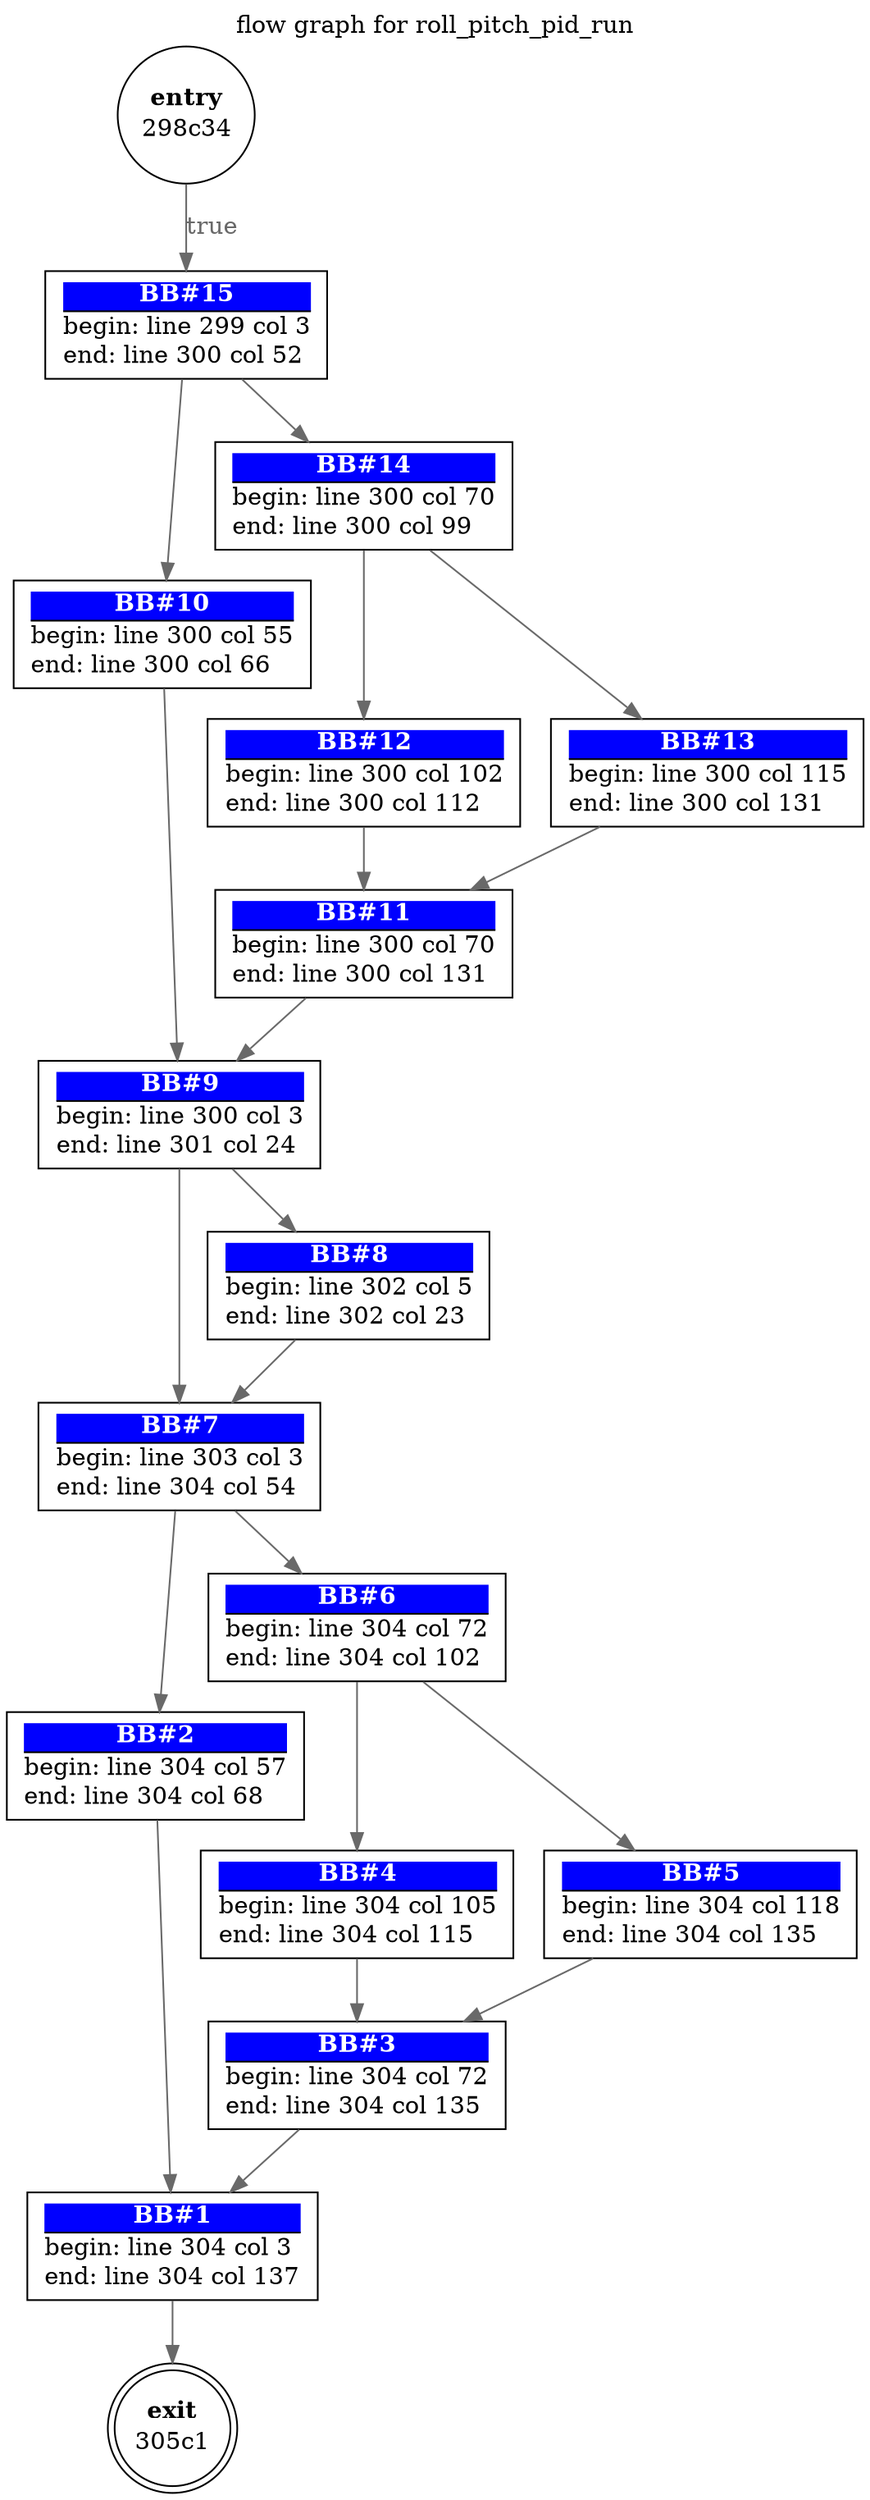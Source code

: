 digraph rollpitchpidrun{ 
  label="flow graph for roll_pitch_pid_run"
  labelloc="t"
  0 [label=<<TABLE border="0" cellborder="0" cellpadding="0"><TR><TD border="0" bgcolor="#ffffff" sides="b"><FONT color="#000000"><B>exit</B></FONT></TD></TR><TR><TD>305c1</TD></TR></TABLE>>, shape=doublecircle, margin=0]
  1 [label=<<TABLE border="0" cellborder="0" cellpadding="0"><TR><TD border="1" bgcolor="#0000ff" sides="b"><FONT color="#ffffff"><B>BB#1</B></FONT></TD></TR><TR><TD align="left">begin: line 304 col 3</TD></TR><TR><TD align="left">end: line 304 col 137</TD></TR></TABLE>>, shape=box]
  1->0[label="" fontcolor=dimgray color=dimgray]
  2 [label=<<TABLE border="0" cellborder="0" cellpadding="0"><TR><TD border="1" bgcolor="#0000ff" sides="b"><FONT color="#ffffff"><B>BB#2</B></FONT></TD></TR><TR><TD align="left">begin: line 304 col 57</TD></TR><TR><TD align="left">end: line 304 col 68</TD></TR></TABLE>>, shape=box]
  2->1[label="" fontcolor=dimgray color=dimgray]
  3 [label=<<TABLE border="0" cellborder="0" cellpadding="0"><TR><TD border="1" bgcolor="#0000ff" sides="b"><FONT color="#ffffff"><B>BB#3</B></FONT></TD></TR><TR><TD align="left">begin: line 304 col 72</TD></TR><TR><TD align="left">end: line 304 col 135</TD></TR></TABLE>>, shape=box]
  3->1[label="" fontcolor=dimgray color=dimgray]
  4 [label=<<TABLE border="0" cellborder="0" cellpadding="0"><TR><TD border="1" bgcolor="#0000ff" sides="b"><FONT color="#ffffff"><B>BB#4</B></FONT></TD></TR><TR><TD align="left">begin: line 304 col 105</TD></TR><TR><TD align="left">end: line 304 col 115</TD></TR></TABLE>>, shape=box]
  4->3[label="" fontcolor=dimgray color=dimgray]
  5 [label=<<TABLE border="0" cellborder="0" cellpadding="0"><TR><TD border="1" bgcolor="#0000ff" sides="b"><FONT color="#ffffff"><B>BB#5</B></FONT></TD></TR><TR><TD align="left">begin: line 304 col 118</TD></TR><TR><TD align="left">end: line 304 col 135</TD></TR></TABLE>>, shape=box]
  5->3[label="" fontcolor=dimgray color=dimgray]
  6 [label=<<TABLE border="0" cellborder="0" cellpadding="0"><TR><TD border="1" bgcolor="#0000ff" sides="b"><FONT color="#ffffff"><B>BB#6</B></FONT></TD></TR><TR><TD align="left">begin: line 304 col 72</TD></TR><TR><TD align="left">end: line 304 col 102</TD></TR></TABLE>>, shape=box]
  6->4[label="" fontcolor=dimgray color=dimgray]
  6->5[label="" fontcolor=dimgray color=dimgray]
  7 [label=<<TABLE border="0" cellborder="0" cellpadding="0"><TR><TD border="1" bgcolor="#0000ff" sides="b"><FONT color="#ffffff"><B>BB#7</B></FONT></TD></TR><TR><TD align="left">begin: line 303 col 3</TD></TR><TR><TD align="left">end: line 304 col 54</TD></TR></TABLE>>, shape=box]
  7->2[label="" fontcolor=dimgray color=dimgray]
  7->6[label="" fontcolor=dimgray color=dimgray]
  8 [label=<<TABLE border="0" cellborder="0" cellpadding="0"><TR><TD border="1" bgcolor="#0000ff" sides="b"><FONT color="#ffffff"><B>BB#8</B></FONT></TD></TR><TR><TD align="left">begin: line 302 col 5</TD></TR><TR><TD align="left">end: line 302 col 23</TD></TR></TABLE>>, shape=box]
  8->7[label="" fontcolor=dimgray color=dimgray]
  9 [label=<<TABLE border="0" cellborder="0" cellpadding="0"><TR><TD border="1" bgcolor="#0000ff" sides="b"><FONT color="#ffffff"><B>BB#9</B></FONT></TD></TR><TR><TD align="left">begin: line 300 col 3</TD></TR><TR><TD align="left">end: line 301 col 24</TD></TR></TABLE>>, shape=box]
  9->8[label="" fontcolor=dimgray color=dimgray]
  9->7[label="" fontcolor=dimgray color=dimgray]
  10 [label=<<TABLE border="0" cellborder="0" cellpadding="0"><TR><TD border="1" bgcolor="#0000ff" sides="b"><FONT color="#ffffff"><B>BB#10</B></FONT></TD></TR><TR><TD align="left">begin: line 300 col 55</TD></TR><TR><TD align="left">end: line 300 col 66</TD></TR></TABLE>>, shape=box]
  10->9[label="" fontcolor=dimgray color=dimgray]
  11 [label=<<TABLE border="0" cellborder="0" cellpadding="0"><TR><TD border="1" bgcolor="#0000ff" sides="b"><FONT color="#ffffff"><B>BB#11</B></FONT></TD></TR><TR><TD align="left">begin: line 300 col 70</TD></TR><TR><TD align="left">end: line 300 col 131</TD></TR></TABLE>>, shape=box]
  11->9[label="" fontcolor=dimgray color=dimgray]
  12 [label=<<TABLE border="0" cellborder="0" cellpadding="0"><TR><TD border="1" bgcolor="#0000ff" sides="b"><FONT color="#ffffff"><B>BB#12</B></FONT></TD></TR><TR><TD align="left">begin: line 300 col 102</TD></TR><TR><TD align="left">end: line 300 col 112</TD></TR></TABLE>>, shape=box]
  12->11[label="" fontcolor=dimgray color=dimgray]
  13 [label=<<TABLE border="0" cellborder="0" cellpadding="0"><TR><TD border="1" bgcolor="#0000ff" sides="b"><FONT color="#ffffff"><B>BB#13</B></FONT></TD></TR><TR><TD align="left">begin: line 300 col 115</TD></TR><TR><TD align="left">end: line 300 col 131</TD></TR></TABLE>>, shape=box]
  13->11[label="" fontcolor=dimgray color=dimgray]
  14 [label=<<TABLE border="0" cellborder="0" cellpadding="0"><TR><TD border="1" bgcolor="#0000ff" sides="b"><FONT color="#ffffff"><B>BB#14</B></FONT></TD></TR><TR><TD align="left">begin: line 300 col 70</TD></TR><TR><TD align="left">end: line 300 col 99</TD></TR></TABLE>>, shape=box]
  14->12[label="" fontcolor=dimgray color=dimgray]
  14->13[label="" fontcolor=dimgray color=dimgray]
  15 [label=<<TABLE border="0" cellborder="0" cellpadding="0"><TR><TD border="1" bgcolor="#0000ff" sides="b"><FONT color="#ffffff"><B>BB#15</B></FONT></TD></TR><TR><TD align="left">begin: line 299 col 3</TD></TR><TR><TD align="left">end: line 300 col 52</TD></TR></TABLE>>, shape=box]
  15->10[label="" fontcolor=dimgray color=dimgray]
  15->14[label="" fontcolor=dimgray color=dimgray]
  16 [label=<<TABLE border="0" cellborder="0" cellpadding="0"><TR><TD border="0" bgcolor="#ffffff" sides="b"><FONT color="#000000"><B>entry</B></FONT></TD></TR><TR><TD>298c34</TD></TR></TABLE>>, shape=circle, margin=0]
  16->15[label="true" fontcolor=dimgray color=dimgray]
}
